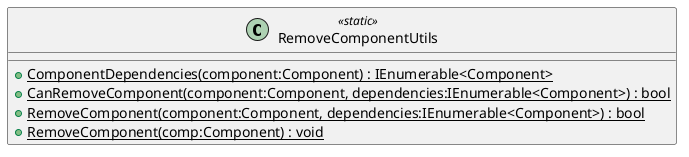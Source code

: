 @startuml
class RemoveComponentUtils <<static>> {
    + {static} ComponentDependencies(component:Component) : IEnumerable<Component>
    + {static} CanRemoveComponent(component:Component, dependencies:IEnumerable<Component>) : bool
    + {static} RemoveComponent(component:Component, dependencies:IEnumerable<Component>) : bool
    + {static} RemoveComponent(comp:Component) : void
}
@enduml
